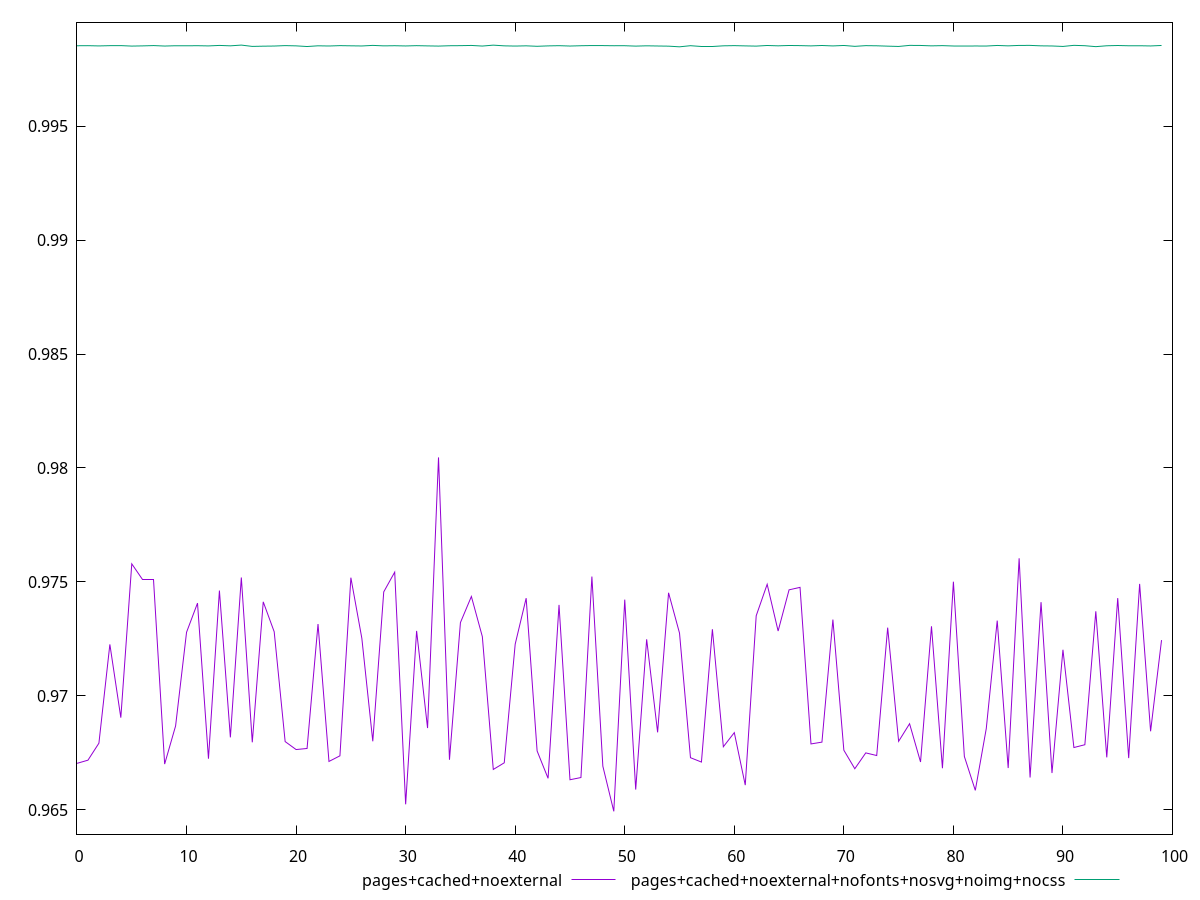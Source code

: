 $_pagesCachedNoexternal <<EOF
0.9670416339926967
0.9671813128094628
0.9679265757798071
0.9722614781573302
0.9690470521938103
0.9757948477500453
0.9750928175811573
0.9750927400790419
0.9670103693523774
0.9686845011591694
0.9727933208706862
0.9740710180900987
0.9672464750370783
0.9746214694863016
0.9681816636361025
0.975196583031094
0.9679640876169899
0.9741284078082334
0.972814964992478
0.9679972954561769
0.967647531621518
0.9676946916604934
0.9731541185208148
0.9671254041192316
0.9673718147339984
0.975187897280442
0.9725305920973009
0.9680104155417981
0.9745649667277813
0.97543079114657
0.9652454723862436
0.9728526385222602
0.9685901896420176
0.9804632772631279
0.967198846347713
0.9732175587190043
0.9743634664585273
0.9726026839504922
0.9667740983113666
0.9670661754883403
0.9722737362280762
0.9742892767450331
0.967586038152002
0.966385059513615
0.9739922484911261
0.9663227191174251
0.9664195872712742
0.9752371023151074
0.9669183933120107
0.9649366285574008
0.9742238700942591
0.9658915049229668
0.9724835009645003
0.9684030478356176
0.9745246188651584
0.9727542528769091
0.9672899832502024
0.9670988797981297
0.9729255992105357
0.967770169750327
0.9683896232282253
0.9660865336507984
0.9735175768298534
0.9748979887935122
0.9728467858146004
0.9746548721077604
0.9747634750562812
0.9678939420929382
0.9679729475212672
0.9733480878106067
0.9676193920031619
0.9668059642382847
0.9675009742508294
0.9673846926794158
0.9729961538683403
0.9680085772098774
0.9687800656513975
0.9671018811672825
0.9730540667873506
0.9668277240034653
0.975010768474124
0.9673446169588117
0.965856574688877
0.968565724218108
0.9733043753556847
0.9668366954377563
0.9760376453407349
0.9664197844216382
0.9741146488634651
0.9666182086695595
0.9720258262645842
0.9677361915550602
0.96785906448059
0.9737124146583458
0.9673038626879951
0.974292869111726
0.9672720906767777
0.9749148991081519
0.9684478836576642
0.972448903961745
EOF
$_pagesCachedNoexternalNofontsNosvgNoimgNocss <<EOF
0.9985248050211813
0.9985287081282199
0.9985174169445412
0.9985291245393413
0.9985312757816187
0.9985101987635953
0.9985193961323348
0.9985323764982341
0.9985121848063767
0.9985256511645837
0.9985230806263357
0.9985273539822854
0.9985178289573929
0.9985393336060328
0.9985216005296422
0.9985539426913805
0.9984960700347887
0.9985063238944468
0.9985122533251904
0.998531241523681
0.9985200910122878
0.9984908335904296
0.9985230400252308
0.9985139523541668
0.9985302265195147
0.9985222209348408
0.9985151862397786
0.9985407813627325
0.9985197911698509
0.9985264928061808
0.998516222497604
0.998529000380288
0.9985188679077741
0.9985102472621578
0.9985252731621543
0.9985292130233774
0.9985384356089939
0.9985116635672051
0.9985516209945335
0.9985206698836782
0.9985110473098764
0.9985214944688205
0.9985012588258284
0.9985189499784568
0.9985281303505964
0.9985127349634295
0.9985258944205249
0.9985341272695716
0.9985319265634451
0.9985256071827507
0.9985261781793666
0.9985091002864388
0.9985227950237315
0.9985141563290325
0.9985070915878511
0.9984781908150919
0.9985272523648115
0.9985138099044721
0.9985137013312588
0.9985220205821093
0.9985301243718524
0.9985190306663261
0.9985088299014364
0.9985366014239071
0.9985215282160924
0.9985365290028434
0.9985307981694773
0.9985190741122134
0.9985362994231681
0.9985171580966123
0.9985373309435477
0.9984989819206385
0.9985295484017256
0.9985230675514991
0.9985074350756238
0.9984942788630209
0.9985414267961156
0.9985375330820471
0.9985204473148459
0.9985300900928664
0.9985138624599739
0.998511193429409
0.9985143934654475
0.9985127259684328
0.9985377857243753
0.998519978663112
0.9985395389381803
0.9985406811539508
0.9985206623043663
0.9985149471291749
0.9984949473434392
0.9985429273977104
0.9985265910304063
0.9984855997218726
0.9985241730868492
0.9985357178316752
0.998524424098129
0.9985254711074435
0.99851604568305
0.9985377167632431
EOF
set key outside below
set terminal pngcairo
set output "report_00005_2020-11-02T22-26-11.212Z/speed-index/speed-index_pages+cached+noexternal_pages+cached+noexternal+nofonts+nosvg+noimg+nocss.png"
set yrange [0.9639366285574008:0.9995539426913805]
plot $_pagesCachedNoexternal title "pages+cached+noexternal" with line ,$_pagesCachedNoexternalNofontsNosvgNoimgNocss title "pages+cached+noexternal+nofonts+nosvg+noimg+nocss" with line ,